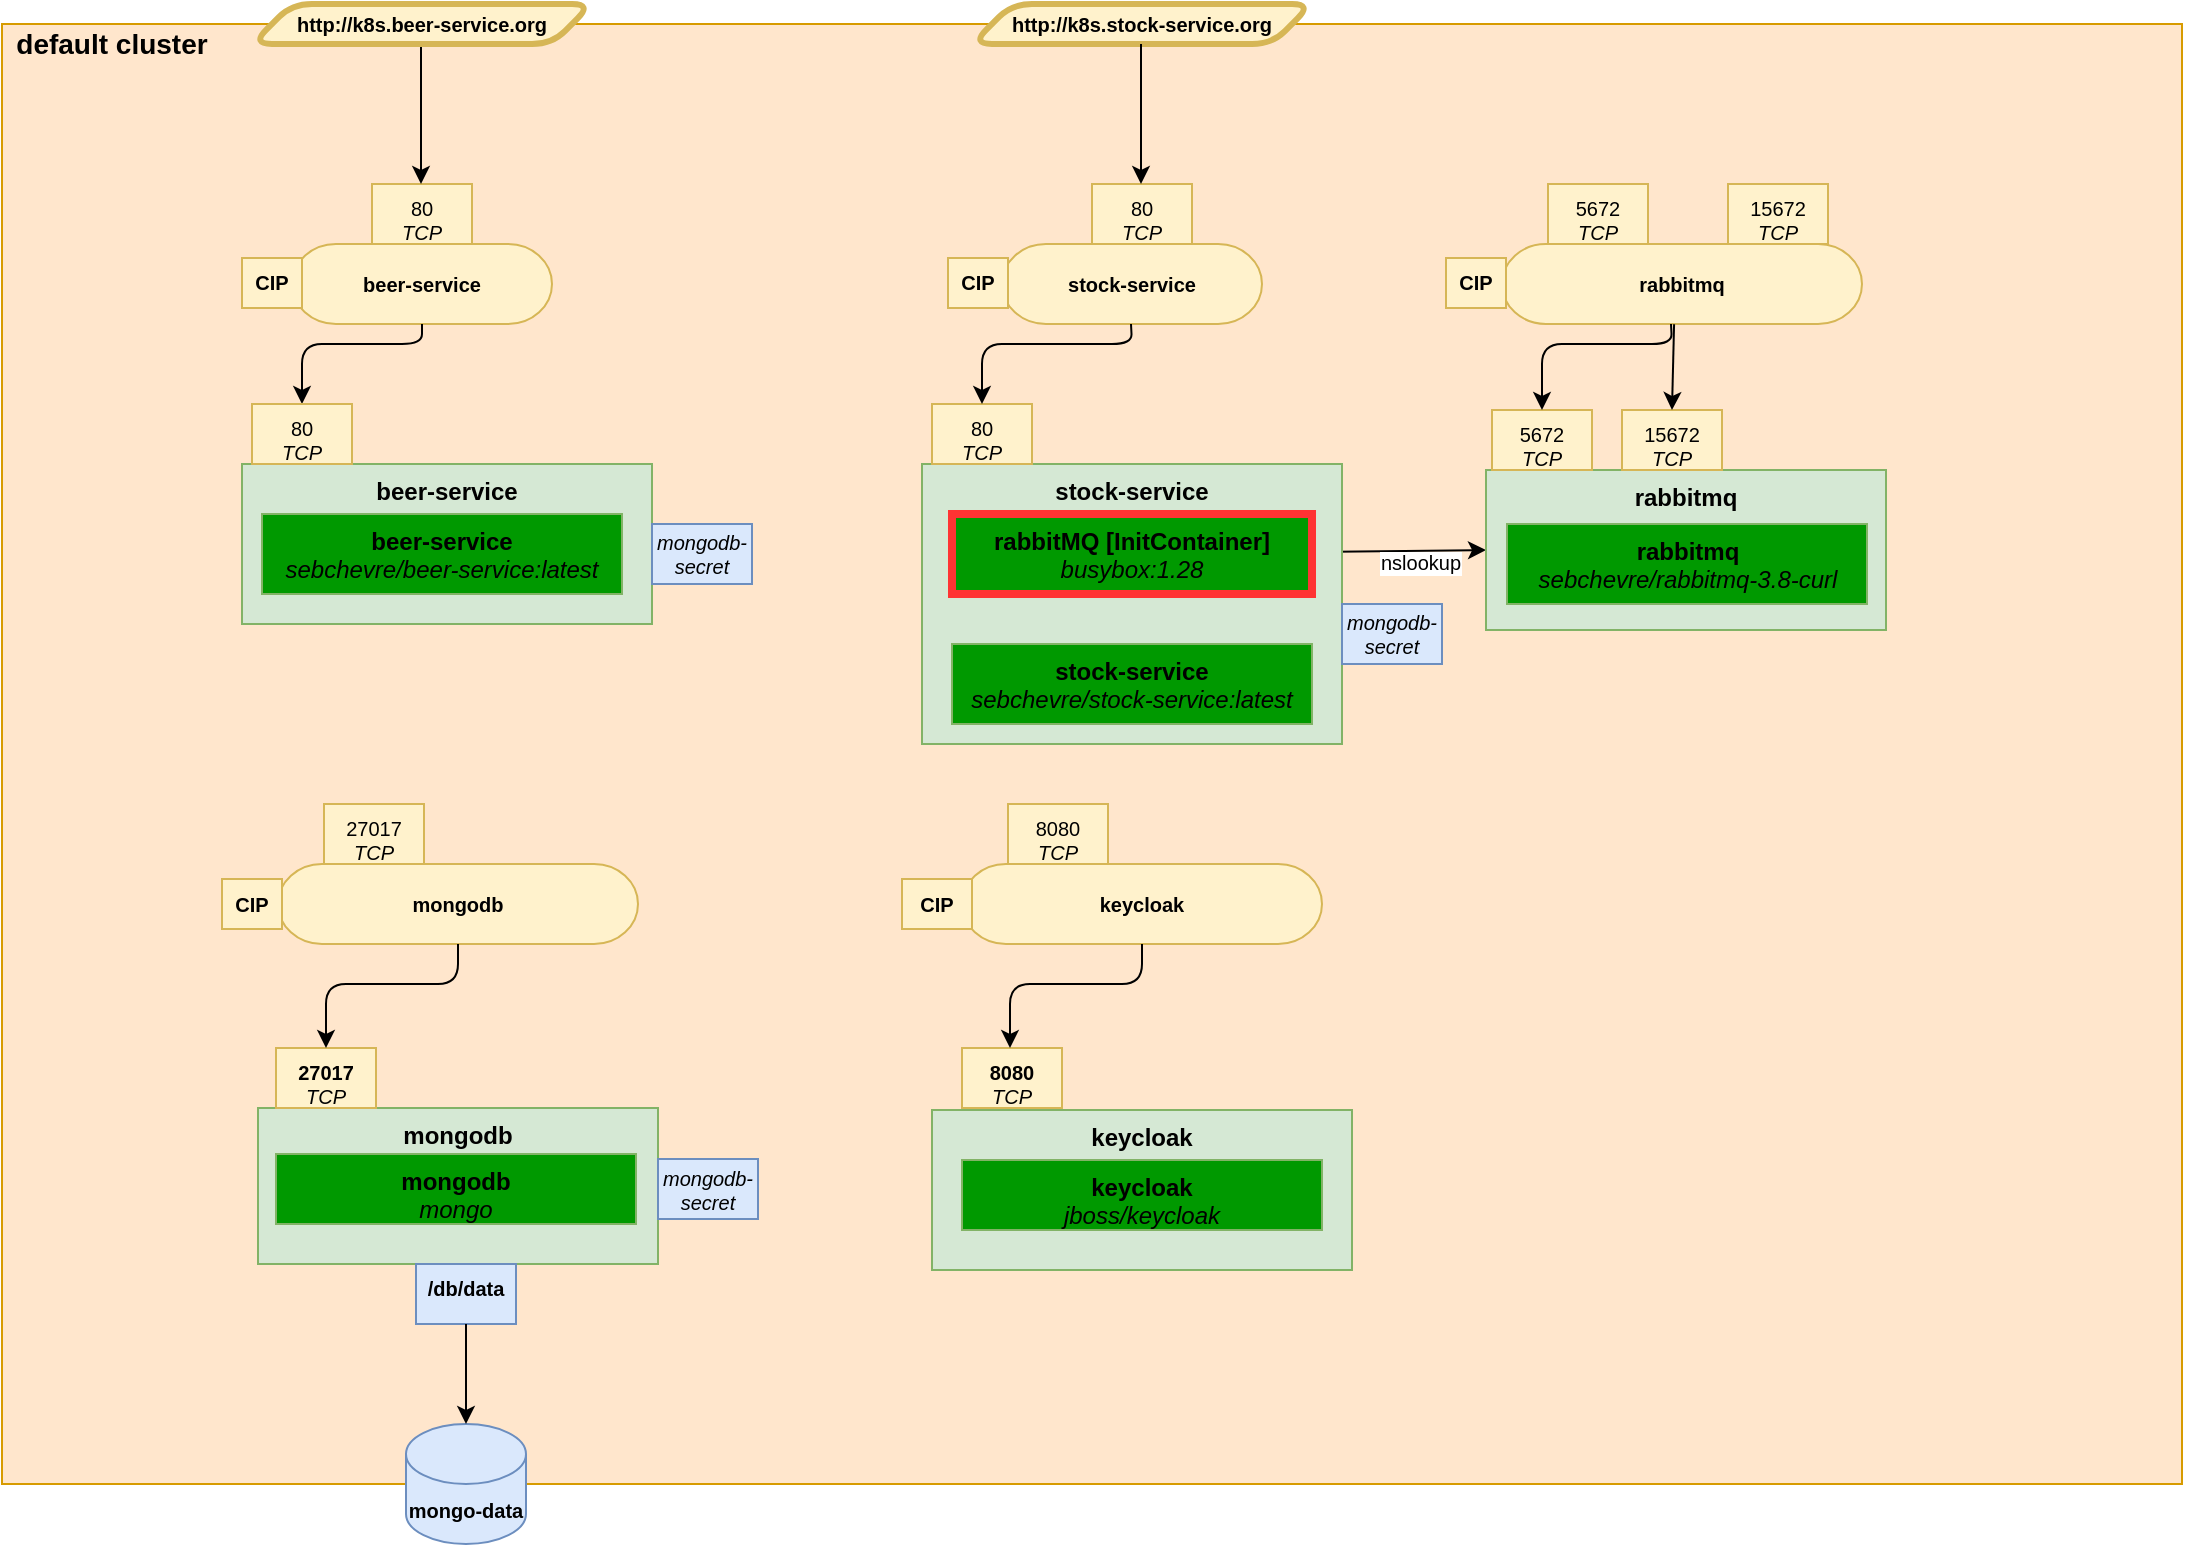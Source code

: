 <mxfile version="14.5.1" type="device"><diagram id="rJM5F1tA7AdjbbuWtzJV" name="Page-1"><mxGraphModel dx="565" dy="417" grid="1" gridSize="10" guides="1" tooltips="1" connect="1" arrows="1" fold="1" page="1" pageScale="1" pageWidth="1169" pageHeight="827" math="0" shadow="0"><root><mxCell id="0"/><mxCell id="1" parent="0"/><mxCell id="yTPB5i1iN0pxyLzIITRG-1" value="" style="rounded=0;whiteSpace=wrap;html=1;fillColor=#ffe6cc;strokeColor=#d79b00;align=center;labelPosition=center;verticalLabelPosition=top;verticalAlign=bottom;" vertex="1" parent="1"><mxGeometry x="60" y="180" width="1090" height="730" as="geometry"/></mxCell><mxCell id="yTPB5i1iN0pxyLzIITRG-2" value="default cluster" style="text;html=1;strokeColor=none;fillColor=none;align=center;verticalAlign=middle;whiteSpace=wrap;rounded=0;fontStyle=1;fontSize=14;" vertex="1" parent="1"><mxGeometry x="60" y="180" width="110" height="20" as="geometry"/></mxCell><mxCell id="yTPB5i1iN0pxyLzIITRG-5" value="keycloak" style="rounded=0;whiteSpace=wrap;html=1;fontSize=12;align=center;fontStyle=1;fillColor=#d5e8d4;strokeColor=#82b366;verticalAlign=top;" vertex="1" parent="1"><mxGeometry x="525" y="723" width="210" height="80" as="geometry"/></mxCell><mxCell id="yTPB5i1iN0pxyLzIITRG-6" value="mongodb" style="rounded=0;whiteSpace=wrap;html=1;fontSize=12;align=center;fontStyle=1;fillColor=#d5e8d4;strokeColor=#82b366;verticalAlign=top;" vertex="1" parent="1"><mxGeometry x="188" y="722" width="200" height="78" as="geometry"/></mxCell><mxCell id="yTPB5i1iN0pxyLzIITRG-18" value="" style="endArrow=classic;html=1;fontSize=10;entryX=0;entryY=0.5;entryDx=0;entryDy=0;" edge="1" parent="1" source="yTPB5i1iN0pxyLzIITRG-17" target="yTPB5i1iN0pxyLzIITRG-7"><mxGeometry width="50" height="50" relative="1" as="geometry"><mxPoint x="835" y="442.5" as="sourcePoint"/><mxPoint x="940" y="443" as="targetPoint"/><Array as="points"/></mxGeometry></mxCell><mxCell id="yTPB5i1iN0pxyLzIITRG-30" value="nslookup" style="edgeLabel;html=1;align=center;verticalAlign=middle;resizable=0;points=[];fontSize=10;" vertex="1" connectable="0" parent="yTPB5i1iN0pxyLzIITRG-18"><mxGeometry x="0.239" y="-5" relative="1" as="geometry"><mxPoint as="offset"/></mxGeometry></mxCell><mxCell id="yTPB5i1iN0pxyLzIITRG-38" value="" style="group" vertex="1" connectable="0" parent="1"><mxGeometry x="160" y="170" width="225" height="310" as="geometry"/></mxCell><mxCell id="yTPB5i1iN0pxyLzIITRG-11" value="beer-service" style="rounded=1;whiteSpace=wrap;html=1;fillColor=#fff2cc;fontSize=10;align=center;arcSize=55;strokeColor=#d6b656;fontStyle=1" vertex="1" parent="yTPB5i1iN0pxyLzIITRG-38"><mxGeometry x="45" y="120" width="130" height="40" as="geometry"/></mxCell><mxCell id="yTPB5i1iN0pxyLzIITRG-12" value="" style="endArrow=classic;html=1;fontSize=10;entryX=0.5;entryY=0;entryDx=0;entryDy=0;exitX=0.5;exitY=1;exitDx=0;exitDy=0;" edge="1" parent="yTPB5i1iN0pxyLzIITRG-38" source="yTPB5i1iN0pxyLzIITRG-11" target="yTPB5i1iN0pxyLzIITRG-9"><mxGeometry width="50" height="50" relative="1" as="geometry"><mxPoint x="80" y="10" as="sourcePoint"/><mxPoint x="130" y="-40" as="targetPoint"/><Array as="points"><mxPoint x="110" y="170"/><mxPoint x="50" y="170"/></Array></mxGeometry></mxCell><mxCell id="yTPB5i1iN0pxyLzIITRG-13" value="&lt;span style=&quot;font-weight: normal; font-size: 10px;&quot;&gt;80&lt;/span&gt;&lt;br style=&quot;font-size: 10px;&quot;&gt;&lt;span style=&quot;font-weight: normal; font-size: 10px;&quot;&gt;&lt;i style=&quot;font-size: 10px;&quot;&gt;TCP&lt;/i&gt;&lt;/span&gt;" style="rounded=0;whiteSpace=wrap;html=1;fontSize=10;align=center;fontStyle=1;strokeColor=#d6b656;verticalAlign=top;fillColor=#fff2cc;" vertex="1" parent="yTPB5i1iN0pxyLzIITRG-38"><mxGeometry x="85" y="90" width="50" height="30" as="geometry"/></mxCell><mxCell id="yTPB5i1iN0pxyLzIITRG-3" value="beer-service" style="rounded=0;whiteSpace=wrap;html=1;fontSize=12;align=center;fontStyle=1;fillColor=#d5e8d4;strokeColor=#82b366;verticalAlign=top;" vertex="1" parent="yTPB5i1iN0pxyLzIITRG-38"><mxGeometry x="20" y="230" width="205" height="80" as="geometry"/></mxCell><mxCell id="yTPB5i1iN0pxyLzIITRG-9" value="&lt;span style=&quot;font-weight: normal; font-size: 10px;&quot;&gt;80&lt;/span&gt;&lt;br style=&quot;font-size: 10px;&quot;&gt;&lt;span style=&quot;font-weight: normal; font-size: 10px;&quot;&gt;&lt;i style=&quot;font-size: 10px;&quot;&gt;TCP&lt;/i&gt;&lt;/span&gt;" style="rounded=0;whiteSpace=wrap;html=1;fontSize=10;align=center;fontStyle=1;strokeColor=#d6b656;verticalAlign=top;fillColor=#fff2cc;" vertex="1" parent="yTPB5i1iN0pxyLzIITRG-38"><mxGeometry x="25" y="200" width="50" height="30" as="geometry"/></mxCell><mxCell id="yTPB5i1iN0pxyLzIITRG-24" value="" style="endArrow=classic;html=1;fontSize=10;entryX=0.5;entryY=0;entryDx=0;entryDy=0;" edge="1" parent="yTPB5i1iN0pxyLzIITRG-38"><mxGeometry width="50" height="50" relative="1" as="geometry"><mxPoint x="109.5" y="20" as="sourcePoint"/><mxPoint x="109.5" y="90" as="targetPoint"/></mxGeometry></mxCell><mxCell id="yTPB5i1iN0pxyLzIITRG-25" value="http://k8s.beer-service.org" style="shape=parallelogram;perimeter=parallelogramPerimeter;whiteSpace=wrap;html=1;fixedSize=1;rounded=1;strokeColor=#d6b656;strokeWidth=3;fillColor=#fff2cc;fontSize=10;align=center;fontStyle=1" vertex="1" parent="yTPB5i1iN0pxyLzIITRG-38"><mxGeometry x="25" width="170" height="20" as="geometry"/></mxCell><mxCell id="yTPB5i1iN0pxyLzIITRG-27" value="beer-service&lt;br&gt;&lt;i style=&quot;font-weight: normal&quot;&gt;sebchevre/beer-service:latest&lt;/i&gt;" style="rounded=0;whiteSpace=wrap;html=1;fontSize=12;align=center;fontStyle=1;strokeColor=#82b366;verticalAlign=top;fillColor=#009900;" vertex="1" parent="yTPB5i1iN0pxyLzIITRG-38"><mxGeometry x="30" y="255" width="180" height="40" as="geometry"/></mxCell><mxCell id="yTPB5i1iN0pxyLzIITRG-39" value="" style="group" vertex="1" connectable="0" parent="1"><mxGeometry x="520" y="170" width="220" height="370" as="geometry"/></mxCell><mxCell id="yTPB5i1iN0pxyLzIITRG-15" value="stock-service" style="rounded=0;whiteSpace=wrap;html=1;fontSize=12;align=center;fontStyle=1;fillColor=#d5e8d4;strokeColor=#82b366;verticalAlign=top;" vertex="1" parent="yTPB5i1iN0pxyLzIITRG-39"><mxGeometry y="230" width="210" height="140" as="geometry"/></mxCell><mxCell id="yTPB5i1iN0pxyLzIITRG-16" value="stock-service&lt;br&gt;&lt;i style=&quot;font-weight: normal&quot;&gt;sebchevre/stock-service:latest&lt;/i&gt;" style="rounded=0;whiteSpace=wrap;html=1;fontSize=12;align=center;fontStyle=1;strokeColor=#82b366;verticalAlign=top;fillColor=#009900;" vertex="1" parent="yTPB5i1iN0pxyLzIITRG-39"><mxGeometry x="15" y="320" width="180" height="40" as="geometry"/></mxCell><mxCell id="yTPB5i1iN0pxyLzIITRG-17" value="rabbitMQ [InitContainer]&lt;br&gt;&lt;i style=&quot;font-weight: normal&quot;&gt;busybox:1.28&lt;/i&gt;" style="rounded=0;whiteSpace=wrap;html=1;fontSize=12;align=center;fontStyle=1;verticalAlign=top;fillColor=#009900;strokeColor=#FF3333;strokeWidth=4;" vertex="1" parent="yTPB5i1iN0pxyLzIITRG-39"><mxGeometry x="15" y="255" width="180" height="40" as="geometry"/></mxCell><mxCell id="yTPB5i1iN0pxyLzIITRG-19" value="&lt;span style=&quot;font-weight: normal; font-size: 10px;&quot;&gt;80&lt;/span&gt;&lt;br style=&quot;font-size: 10px;&quot;&gt;&lt;span style=&quot;font-weight: normal; font-size: 10px;&quot;&gt;&lt;i style=&quot;font-size: 10px;&quot;&gt;TCP&lt;/i&gt;&lt;/span&gt;" style="rounded=0;whiteSpace=wrap;html=1;fontSize=10;align=center;fontStyle=1;strokeColor=#d6b656;verticalAlign=top;fillColor=#fff2cc;" vertex="1" parent="yTPB5i1iN0pxyLzIITRG-39"><mxGeometry x="5" y="200" width="50" height="30" as="geometry"/></mxCell><mxCell id="yTPB5i1iN0pxyLzIITRG-20" value="stock-service" style="rounded=1;whiteSpace=wrap;html=1;fillColor=#fff2cc;fontSize=10;align=center;arcSize=55;strokeColor=#d6b656;fontStyle=1" vertex="1" parent="yTPB5i1iN0pxyLzIITRG-39"><mxGeometry x="40" y="120" width="130" height="40" as="geometry"/></mxCell><mxCell id="yTPB5i1iN0pxyLzIITRG-21" value="&lt;span style=&quot;font-weight: normal; font-size: 10px;&quot;&gt;80&lt;/span&gt;&lt;br style=&quot;font-size: 10px;&quot;&gt;&lt;span style=&quot;font-weight: normal; font-size: 10px;&quot;&gt;&lt;i style=&quot;font-size: 10px;&quot;&gt;TCP&lt;/i&gt;&lt;/span&gt;" style="rounded=0;whiteSpace=wrap;html=1;fontSize=10;align=center;fontStyle=1;strokeColor=#d6b656;verticalAlign=top;fillColor=#fff2cc;" vertex="1" parent="yTPB5i1iN0pxyLzIITRG-39"><mxGeometry x="85" y="90" width="50" height="30" as="geometry"/></mxCell><mxCell id="yTPB5i1iN0pxyLzIITRG-22" value="" style="endArrow=classic;html=1;fontSize=10;entryX=0.5;entryY=0;entryDx=0;entryDy=0;" edge="1" parent="yTPB5i1iN0pxyLzIITRG-39" target="yTPB5i1iN0pxyLzIITRG-19"><mxGeometry width="50" height="50" relative="1" as="geometry"><mxPoint x="104.5" y="160" as="sourcePoint"/><mxPoint x="104.5" y="230" as="targetPoint"/><Array as="points"><mxPoint x="105" y="170"/><mxPoint x="30" y="170"/></Array></mxGeometry></mxCell><mxCell id="yTPB5i1iN0pxyLzIITRG-23" value="http://k8s.stock-service.org" style="shape=parallelogram;perimeter=parallelogramPerimeter;whiteSpace=wrap;html=1;fixedSize=1;rounded=1;strokeColor=#d6b656;strokeWidth=3;fillColor=#fff2cc;fontSize=10;align=center;fontStyle=1" vertex="1" parent="yTPB5i1iN0pxyLzIITRG-39"><mxGeometry x="25" width="170" height="20" as="geometry"/></mxCell><mxCell id="yTPB5i1iN0pxyLzIITRG-26" value="" style="endArrow=classic;html=1;fontSize=10;entryX=0.5;entryY=0;entryDx=0;entryDy=0;" edge="1" parent="yTPB5i1iN0pxyLzIITRG-39"><mxGeometry width="50" height="50" relative="1" as="geometry"><mxPoint x="109.5" y="20" as="sourcePoint"/><mxPoint x="109.5" y="90" as="targetPoint"/></mxGeometry></mxCell><mxCell id="yTPB5i1iN0pxyLzIITRG-40" value="" style="group" vertex="1" connectable="0" parent="1"><mxGeometry x="790" y="260" width="220" height="223" as="geometry"/></mxCell><mxCell id="yTPB5i1iN0pxyLzIITRG-7" value="rabbitmq" style="rounded=0;whiteSpace=wrap;html=1;fontSize=12;align=center;fontStyle=1;fillColor=#d5e8d4;strokeColor=#82b366;verticalAlign=top;" vertex="1" parent="yTPB5i1iN0pxyLzIITRG-40"><mxGeometry x="12" y="143" width="200" height="80" as="geometry"/></mxCell><mxCell id="yTPB5i1iN0pxyLzIITRG-8" value="rabbitmq&lt;br&gt;&lt;span style=&quot;font-weight: 400&quot;&gt;&lt;i&gt;sebchevre/rabbitmq-3.8-curl&lt;/i&gt;&lt;/span&gt;" style="rounded=0;whiteSpace=wrap;html=1;fontSize=12;align=center;fontStyle=1;strokeColor=#82b366;verticalAlign=top;fillColor=#009900;" vertex="1" parent="yTPB5i1iN0pxyLzIITRG-40"><mxGeometry x="22.5" y="170" width="180" height="40" as="geometry"/></mxCell><mxCell id="yTPB5i1iN0pxyLzIITRG-28" value="&lt;span style=&quot;font-weight: 400&quot;&gt;5672&lt;/span&gt;&lt;br style=&quot;font-size: 10px&quot;&gt;&lt;span style=&quot;font-weight: normal ; font-size: 10px&quot;&gt;&lt;i style=&quot;font-size: 10px&quot;&gt;TCP&lt;/i&gt;&lt;/span&gt;" style="rounded=0;whiteSpace=wrap;html=1;fontSize=10;align=center;fontStyle=1;strokeColor=#d6b656;verticalAlign=top;fillColor=#fff2cc;" vertex="1" parent="yTPB5i1iN0pxyLzIITRG-40"><mxGeometry x="15" y="113" width="50" height="30" as="geometry"/></mxCell><mxCell id="yTPB5i1iN0pxyLzIITRG-29" value="&lt;span style=&quot;font-weight: 400&quot;&gt;15672&lt;/span&gt;&lt;br style=&quot;font-size: 10px&quot;&gt;&lt;span style=&quot;font-weight: normal ; font-size: 10px&quot;&gt;&lt;i style=&quot;font-size: 10px&quot;&gt;TCP&lt;/i&gt;&lt;/span&gt;" style="rounded=0;whiteSpace=wrap;html=1;fontSize=10;align=center;fontStyle=1;strokeColor=#d6b656;verticalAlign=top;fillColor=#fff2cc;" vertex="1" parent="yTPB5i1iN0pxyLzIITRG-40"><mxGeometry x="80" y="113" width="50" height="30" as="geometry"/></mxCell><mxCell id="yTPB5i1iN0pxyLzIITRG-31" value="rabbitmq" style="rounded=1;whiteSpace=wrap;html=1;fillColor=#fff2cc;fontSize=10;align=center;arcSize=55;strokeColor=#d6b656;fontStyle=1" vertex="1" parent="yTPB5i1iN0pxyLzIITRG-40"><mxGeometry x="20" y="30" width="180" height="40" as="geometry"/></mxCell><mxCell id="yTPB5i1iN0pxyLzIITRG-32" value="&lt;span style=&quot;font-weight: 400&quot;&gt;5672&lt;/span&gt;&lt;br style=&quot;font-size: 10px&quot;&gt;&lt;span style=&quot;font-weight: normal ; font-size: 10px&quot;&gt;&lt;i style=&quot;font-size: 10px&quot;&gt;TCP&lt;/i&gt;&lt;/span&gt;" style="rounded=0;whiteSpace=wrap;html=1;fontSize=10;align=center;fontStyle=1;strokeColor=#d6b656;verticalAlign=top;fillColor=#fff2cc;" vertex="1" parent="yTPB5i1iN0pxyLzIITRG-40"><mxGeometry x="43" width="50" height="30" as="geometry"/></mxCell><mxCell id="yTPB5i1iN0pxyLzIITRG-33" value="&lt;span style=&quot;font-weight: 400&quot;&gt;15672&lt;/span&gt;&lt;br style=&quot;font-size: 10px&quot;&gt;&lt;span style=&quot;font-weight: normal ; font-size: 10px&quot;&gt;&lt;i style=&quot;font-size: 10px&quot;&gt;TCP&lt;/i&gt;&lt;/span&gt;" style="rounded=0;whiteSpace=wrap;html=1;fontSize=10;align=center;fontStyle=1;strokeColor=#d6b656;verticalAlign=top;fillColor=#fff2cc;" vertex="1" parent="yTPB5i1iN0pxyLzIITRG-40"><mxGeometry x="133" width="50" height="30" as="geometry"/></mxCell><mxCell id="yTPB5i1iN0pxyLzIITRG-34" value="" style="endArrow=classic;html=1;fontSize=10;entryX=0.5;entryY=0;entryDx=0;entryDy=0;" edge="1" parent="yTPB5i1iN0pxyLzIITRG-40" target="yTPB5i1iN0pxyLzIITRG-28"><mxGeometry width="50" height="50" relative="1" as="geometry"><mxPoint x="104.5" y="70" as="sourcePoint"/><mxPoint x="104.5" y="140" as="targetPoint"/><Array as="points"><mxPoint x="105" y="80"/><mxPoint x="40" y="80"/></Array></mxGeometry></mxCell><mxCell id="yTPB5i1iN0pxyLzIITRG-35" value="" style="endArrow=classic;html=1;fontSize=10;entryX=0.5;entryY=0;entryDx=0;entryDy=0;exitX=0.478;exitY=1.004;exitDx=0;exitDy=0;exitPerimeter=0;" edge="1" parent="yTPB5i1iN0pxyLzIITRG-40" source="yTPB5i1iN0pxyLzIITRG-31" target="yTPB5i1iN0pxyLzIITRG-29"><mxGeometry width="50" height="50" relative="1" as="geometry"><mxPoint x="100" y="70" as="sourcePoint"/><mxPoint x="200" y="80" as="targetPoint"/></mxGeometry></mxCell><mxCell id="yTPB5i1iN0pxyLzIITRG-41" value="mongodb&lt;br&gt;&lt;span style=&quot;font-weight: 400&quot;&gt;&lt;i&gt;mongo&lt;/i&gt;&lt;/span&gt;" style="rounded=0;whiteSpace=wrap;html=1;fontSize=12;align=center;fontStyle=1;strokeColor=#82b366;verticalAlign=top;fillColor=#009900;" vertex="1" parent="1"><mxGeometry x="197" y="745" width="180" height="35" as="geometry"/></mxCell><mxCell id="yTPB5i1iN0pxyLzIITRG-42" value="mongodb" style="rounded=1;whiteSpace=wrap;html=1;fillColor=#fff2cc;fontSize=10;align=center;arcSize=55;strokeColor=#d6b656;fontStyle=1" vertex="1" parent="1"><mxGeometry x="198" y="600" width="180" height="40" as="geometry"/></mxCell><mxCell id="yTPB5i1iN0pxyLzIITRG-43" value="&lt;span style=&quot;font-weight: 400&quot;&gt;27017&lt;/span&gt;&lt;br style=&quot;font-size: 10px&quot;&gt;&lt;span style=&quot;font-weight: normal ; font-size: 10px&quot;&gt;&lt;i style=&quot;font-size: 10px&quot;&gt;TCP&lt;/i&gt;&lt;/span&gt;" style="rounded=0;whiteSpace=wrap;html=1;fontSize=10;align=center;fontStyle=1;strokeColor=#d6b656;verticalAlign=top;fillColor=#fff2cc;" vertex="1" parent="1"><mxGeometry x="221" y="570" width="50" height="30" as="geometry"/></mxCell><mxCell id="yTPB5i1iN0pxyLzIITRG-45" value="&lt;span style=&quot;font-size: 10px&quot;&gt;27017&lt;/span&gt;&lt;br style=&quot;font-size: 10px&quot;&gt;&lt;span style=&quot;font-weight: normal ; font-size: 10px&quot;&gt;&lt;i style=&quot;font-size: 10px&quot;&gt;TCP&lt;/i&gt;&lt;/span&gt;" style="rounded=0;whiteSpace=wrap;html=1;fontSize=10;align=center;fontStyle=1;strokeColor=#d6b656;verticalAlign=top;fillColor=#fff2cc;" vertex="1" parent="1"><mxGeometry x="197" y="692" width="50" height="30" as="geometry"/></mxCell><mxCell id="yTPB5i1iN0pxyLzIITRG-46" value="" style="endArrow=classic;html=1;fontSize=10;exitX=0.5;exitY=1;exitDx=0;exitDy=0;entryX=0.5;entryY=0;entryDx=0;entryDy=0;" edge="1" parent="1" source="yTPB5i1iN0pxyLzIITRG-42" target="yTPB5i1iN0pxyLzIITRG-45"><mxGeometry width="50" height="50" relative="1" as="geometry"><mxPoint x="610" y="610" as="sourcePoint"/><mxPoint x="660" y="560" as="targetPoint"/><Array as="points"><mxPoint x="288" y="660"/><mxPoint x="222" y="660"/></Array></mxGeometry></mxCell><mxCell id="yTPB5i1iN0pxyLzIITRG-47" value="keycloak&lt;br&gt;&lt;span style=&quot;font-weight: 400&quot;&gt;&lt;i&gt;jboss/keycloak&lt;/i&gt;&lt;/span&gt;" style="rounded=0;whiteSpace=wrap;html=1;fontSize=12;align=center;fontStyle=1;strokeColor=#82b366;verticalAlign=top;fillColor=#009900;" vertex="1" parent="1"><mxGeometry x="540" y="748" width="180" height="35" as="geometry"/></mxCell><mxCell id="yTPB5i1iN0pxyLzIITRG-48" value="8080&lt;br style=&quot;font-size: 10px&quot;&gt;&lt;span style=&quot;font-weight: normal ; font-size: 10px&quot;&gt;&lt;i style=&quot;font-size: 10px&quot;&gt;TCP&lt;/i&gt;&lt;/span&gt;" style="rounded=0;whiteSpace=wrap;html=1;fontSize=10;align=center;fontStyle=1;strokeColor=#d6b656;verticalAlign=top;fillColor=#fff2cc;" vertex="1" parent="1"><mxGeometry x="540" y="692" width="50" height="30" as="geometry"/></mxCell><mxCell id="yTPB5i1iN0pxyLzIITRG-49" value="keycloak" style="rounded=1;whiteSpace=wrap;html=1;fillColor=#fff2cc;fontSize=10;align=center;arcSize=55;strokeColor=#d6b656;fontStyle=1" vertex="1" parent="1"><mxGeometry x="540" y="600" width="180" height="40" as="geometry"/></mxCell><mxCell id="yTPB5i1iN0pxyLzIITRG-50" value="&lt;span style=&quot;font-weight: 400&quot;&gt;8080&lt;/span&gt;&lt;br style=&quot;font-size: 10px&quot;&gt;&lt;span style=&quot;font-weight: normal ; font-size: 10px&quot;&gt;&lt;i style=&quot;font-size: 10px&quot;&gt;TCP&lt;/i&gt;&lt;/span&gt;" style="rounded=0;whiteSpace=wrap;html=1;fontSize=10;align=center;fontStyle=1;strokeColor=#d6b656;verticalAlign=top;fillColor=#fff2cc;" vertex="1" parent="1"><mxGeometry x="563" y="570" width="50" height="30" as="geometry"/></mxCell><mxCell id="yTPB5i1iN0pxyLzIITRG-51" value="" style="endArrow=classic;html=1;fontSize=10;exitX=0.5;exitY=1;exitDx=0;exitDy=0;entryX=0.5;entryY=0;entryDx=0;entryDy=0;" edge="1" parent="1" source="yTPB5i1iN0pxyLzIITRG-49"><mxGeometry width="50" height="50" relative="1" as="geometry"><mxPoint x="952" y="610" as="sourcePoint"/><mxPoint x="564" y="692" as="targetPoint"/><Array as="points"><mxPoint x="630" y="660"/><mxPoint x="564" y="660"/></Array></mxGeometry></mxCell><mxCell id="yTPB5i1iN0pxyLzIITRG-52" value="&lt;span style=&quot;&quot;&gt;CIP&lt;/span&gt;" style="rounded=0;whiteSpace=wrap;html=1;fontSize=10;align=center;fontStyle=1;strokeColor=#d6b656;verticalAlign=top;fillColor=#fff2cc;" vertex="1" parent="1"><mxGeometry x="170" y="607.5" width="30" height="25" as="geometry"/></mxCell><mxCell id="yTPB5i1iN0pxyLzIITRG-53" value="&lt;span style=&quot;&quot;&gt;CIP&lt;/span&gt;" style="rounded=0;whiteSpace=wrap;html=1;fontSize=10;align=center;fontStyle=1;strokeColor=#d6b656;verticalAlign=top;fillColor=#fff2cc;" vertex="1" parent="1"><mxGeometry x="510" y="607.5" width="35" height="25" as="geometry"/></mxCell><mxCell id="yTPB5i1iN0pxyLzIITRG-54" value="&lt;span style=&quot;&quot;&gt;CIP&lt;/span&gt;" style="rounded=0;whiteSpace=wrap;html=1;fontSize=10;align=center;fontStyle=1;strokeColor=#d6b656;verticalAlign=top;fillColor=#fff2cc;" vertex="1" parent="1"><mxGeometry x="180" y="297" width="30" height="25" as="geometry"/></mxCell><mxCell id="yTPB5i1iN0pxyLzIITRG-56" value="&lt;span style=&quot;&quot;&gt;CIP&lt;/span&gt;" style="rounded=0;whiteSpace=wrap;html=1;fontSize=10;align=center;fontStyle=1;strokeColor=#d6b656;verticalAlign=top;fillColor=#fff2cc;" vertex="1" parent="1"><mxGeometry x="533" y="297" width="30" height="25" as="geometry"/></mxCell><mxCell id="yTPB5i1iN0pxyLzIITRG-57" value="&lt;span style=&quot;&quot;&gt;CIP&lt;/span&gt;" style="rounded=0;whiteSpace=wrap;html=1;fontSize=10;align=center;fontStyle=1;strokeColor=#d6b656;verticalAlign=top;fillColor=#fff2cc;" vertex="1" parent="1"><mxGeometry x="782" y="297" width="30" height="25" as="geometry"/></mxCell><mxCell id="yTPB5i1iN0pxyLzIITRG-58" value="mongo-data" style="shape=cylinder3;whiteSpace=wrap;html=1;boundedLbl=1;backgroundOutline=1;size=15;rounded=1;strokeColor=#6c8ebf;strokeWidth=1;fillColor=#dae8fc;fontSize=10;align=center;fontStyle=1" vertex="1" parent="1"><mxGeometry x="262" y="880" width="60" height="60" as="geometry"/></mxCell><mxCell id="yTPB5i1iN0pxyLzIITRG-59" value="/db/data" style="rounded=0;whiteSpace=wrap;html=1;fontSize=10;align=center;fontStyle=1;strokeColor=#6c8ebf;verticalAlign=top;fillColor=#dae8fc;" vertex="1" parent="1"><mxGeometry x="267" y="800" width="50" height="30" as="geometry"/></mxCell><mxCell id="yTPB5i1iN0pxyLzIITRG-60" value="" style="endArrow=classic;html=1;fontSize=10;exitX=0.5;exitY=1;exitDx=0;exitDy=0;entryX=0.5;entryY=0;entryDx=0;entryDy=0;entryPerimeter=0;" edge="1" parent="1" source="yTPB5i1iN0pxyLzIITRG-59" target="yTPB5i1iN0pxyLzIITRG-58"><mxGeometry width="50" height="50" relative="1" as="geometry"><mxPoint x="330" y="880" as="sourcePoint"/><mxPoint x="380" y="830" as="targetPoint"/></mxGeometry></mxCell><mxCell id="yTPB5i1iN0pxyLzIITRG-61" value="mongodb-secret" style="rounded=0;whiteSpace=wrap;html=1;fontSize=10;align=center;fontStyle=2;strokeColor=#6c8ebf;verticalAlign=middle;fillColor=#dae8fc;" vertex="1" parent="1"><mxGeometry x="388" y="747.5" width="50" height="30" as="geometry"/></mxCell><mxCell id="yTPB5i1iN0pxyLzIITRG-62" value="mongodb-secret" style="rounded=0;whiteSpace=wrap;html=1;fontSize=10;align=center;fontStyle=2;strokeColor=#6c8ebf;verticalAlign=middle;fillColor=#dae8fc;" vertex="1" parent="1"><mxGeometry x="385" y="430" width="50" height="30" as="geometry"/></mxCell><mxCell id="yTPB5i1iN0pxyLzIITRG-63" value="mongodb-secret" style="rounded=0;whiteSpace=wrap;html=1;fontSize=10;align=center;fontStyle=2;strokeColor=#6c8ebf;verticalAlign=middle;fillColor=#dae8fc;" vertex="1" parent="1"><mxGeometry x="730" y="470" width="50" height="30" as="geometry"/></mxCell></root></mxGraphModel></diagram></mxfile>